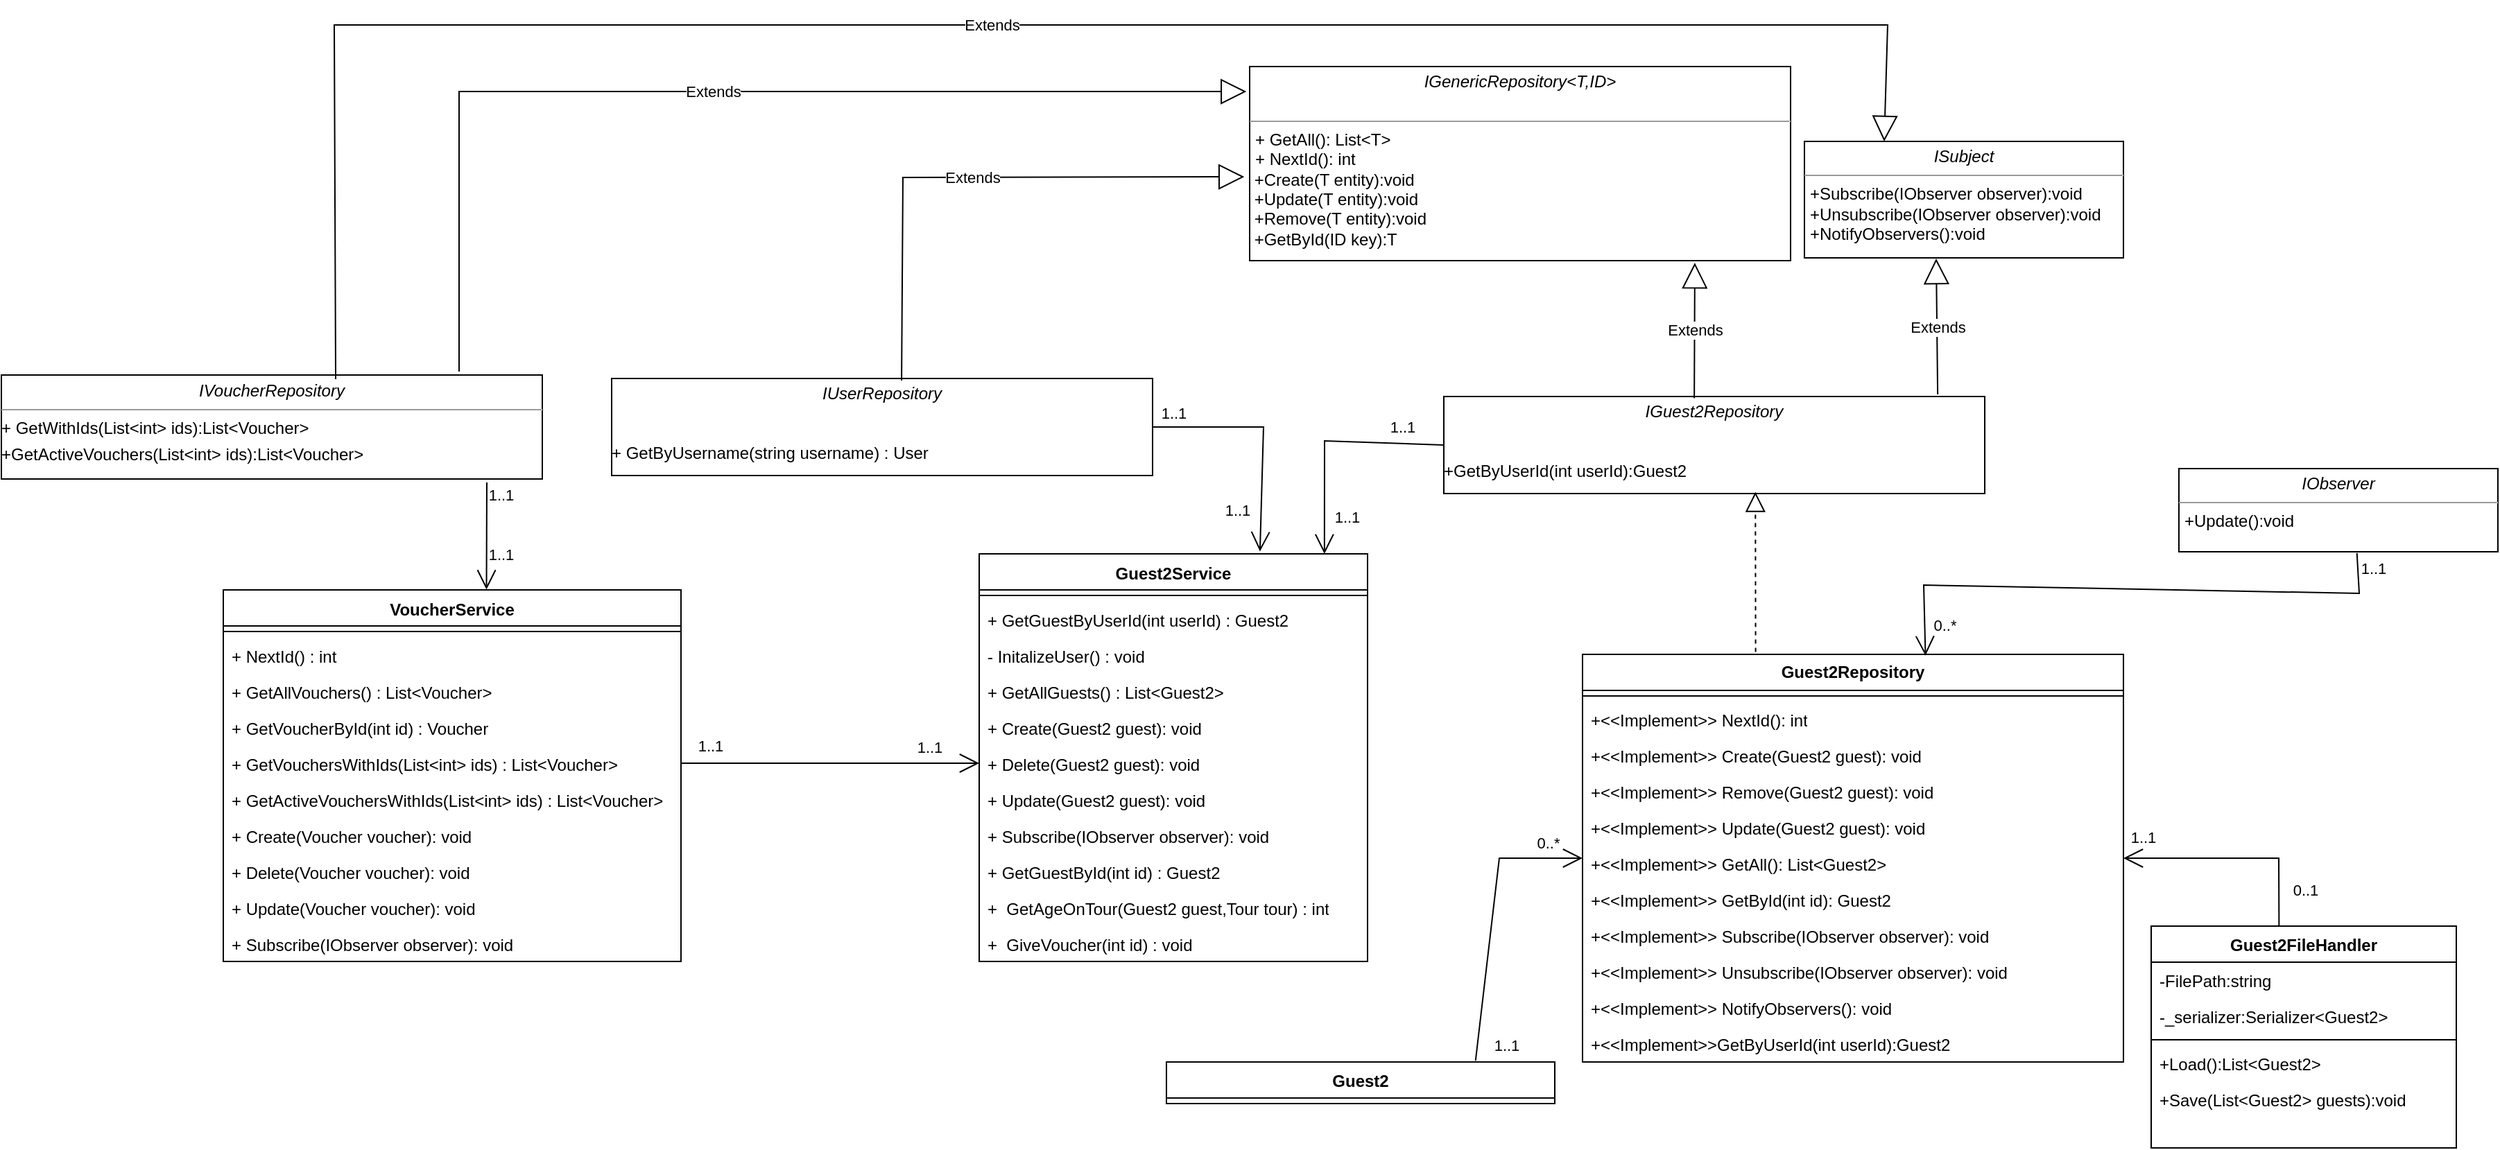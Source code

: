 <mxfile version="21.3.2" type="device">
  <diagram name="Page-1" id="KgGsKjUi9GzEMI_1FsNG">
    <mxGraphModel dx="420" dy="854" grid="1" gridSize="10" guides="1" tooltips="1" connect="1" arrows="1" fold="1" page="1" pageScale="1" pageWidth="850" pageHeight="1100" math="0" shadow="0">
      <root>
        <mxCell id="0" />
        <mxCell id="1" parent="0" />
        <mxCell id="D3T9nn6vkKpE7vzR0iQW-1" value="&lt;p style=&quot;margin:0px;margin-top:4px;text-align:center;&quot;&gt;&lt;i&gt;IGenericRepository&amp;lt;T,ID&amp;gt;&lt;/i&gt;&lt;/p&gt;&lt;p style=&quot;margin:0px;margin-left:4px;&quot;&gt;&lt;br&gt;&lt;/p&gt;&lt;hr size=&quot;1&quot;&gt;&lt;p style=&quot;margin:0px;margin-left:4px;&quot;&gt;+ GetAll(): List&amp;lt;T&amp;gt;&lt;br&gt;+ NextId(): int&lt;/p&gt;&amp;nbsp;+Create(T entity):void&lt;br&gt;&amp;nbsp;+Update(T entity):void&lt;br&gt;&amp;nbsp;+Remove(T entity):void&lt;br&gt;&amp;nbsp;+GetById(ID key):T" style="verticalAlign=top;align=left;overflow=fill;fontSize=12;fontFamily=Helvetica;html=1;whiteSpace=wrap;" parent="1" vertex="1">
          <mxGeometry x="3170" y="290" width="390" height="140" as="geometry" />
        </mxCell>
        <mxCell id="D3T9nn6vkKpE7vzR0iQW-2" value="&lt;p style=&quot;margin:0px;margin-top:4px;text-align:center;&quot;&gt;&lt;i&gt;IGuest2Repository&lt;/i&gt;&lt;/p&gt;&lt;p style=&quot;margin:0px;margin-left:4px;&quot;&gt;&lt;br&gt;&lt;/p&gt;&lt;p style=&quot;margin:0px;margin-left:4px;&quot;&gt;&lt;br&gt;&lt;/p&gt;+GetByUserId(int userId):Guest2&lt;p style=&quot;margin:0px;margin-left:4px;&quot;&gt;&lt;/p&gt;" style="verticalAlign=top;align=left;overflow=fill;fontSize=12;fontFamily=Helvetica;html=1;whiteSpace=wrap;" parent="1" vertex="1">
          <mxGeometry x="3310" y="528" width="390" height="70" as="geometry" />
        </mxCell>
        <mxCell id="D3T9nn6vkKpE7vzR0iQW-4" value="&lt;p style=&quot;margin:0px;margin-top:4px;text-align:center;&quot;&gt;&lt;i style=&quot;&quot;&gt;ISubject&lt;/i&gt;&lt;/p&gt;&lt;hr size=&quot;1&quot;&gt;&lt;p style=&quot;margin:0px;margin-left:4px;&quot;&gt;+Subscribe(IObserver observer):void&lt;/p&gt;&lt;p style=&quot;margin:0px;margin-left:4px;&quot;&gt;+Unsubscribe(IObserver observer):void&lt;br&gt;&lt;/p&gt;&lt;p style=&quot;margin:0px;margin-left:4px;&quot;&gt;+NotifyObservers():void&lt;br&gt;&lt;/p&gt;" style="verticalAlign=top;align=left;overflow=fill;fontSize=12;fontFamily=Helvetica;html=1;whiteSpace=wrap;" parent="1" vertex="1">
          <mxGeometry x="3570" y="344" width="230" height="84" as="geometry" />
        </mxCell>
        <mxCell id="D3T9nn6vkKpE7vzR0iQW-5" value="&lt;p style=&quot;margin:0px;margin-top:4px;text-align:center;&quot;&gt;&lt;i style=&quot;&quot;&gt;IObserver&lt;/i&gt;&lt;/p&gt;&lt;hr size=&quot;1&quot;&gt;&lt;p style=&quot;margin:0px;margin-left:4px;&quot;&gt;+Update():void&lt;/p&gt;" style="verticalAlign=top;align=left;overflow=fill;fontSize=12;fontFamily=Helvetica;html=1;whiteSpace=wrap;" parent="1" vertex="1">
          <mxGeometry x="3840" y="580" width="230" height="60" as="geometry" />
        </mxCell>
        <mxCell id="D3T9nn6vkKpE7vzR0iQW-7" value="&lt;b&gt;Guest2Repository&lt;/b&gt;" style="swimlane;fontStyle=0;childLayout=stackLayout;horizontal=1;startSize=26;fillColor=none;horizontalStack=0;resizeParent=1;resizeParentMax=0;resizeLast=0;collapsible=1;marginBottom=0;whiteSpace=wrap;html=1;labelBackgroundColor=none;" parent="1" vertex="1">
          <mxGeometry x="3410" y="714" width="390" height="294" as="geometry">
            <mxRectangle x="2350" y="580" width="280" height="30" as="alternateBounds" />
          </mxGeometry>
        </mxCell>
        <mxCell id="D3T9nn6vkKpE7vzR0iQW-8" value="" style="line;strokeWidth=1;fillColor=none;align=left;verticalAlign=middle;spacingTop=-1;spacingLeft=3;spacingRight=3;rotatable=0;labelPosition=right;points=[];portConstraint=eastwest;strokeColor=inherit;" parent="D3T9nn6vkKpE7vzR0iQW-7" vertex="1">
          <mxGeometry y="26" width="390" height="8" as="geometry" />
        </mxCell>
        <mxCell id="D3T9nn6vkKpE7vzR0iQW-9" value="+&amp;lt;&amp;lt;Implement&amp;gt;&amp;gt; NextId(): int" style="text;strokeColor=none;fillColor=none;align=left;verticalAlign=top;spacingLeft=4;spacingRight=4;overflow=hidden;rotatable=0;points=[[0,0.5],[1,0.5]];portConstraint=eastwest;whiteSpace=wrap;html=1;labelBackgroundColor=none;" parent="D3T9nn6vkKpE7vzR0iQW-7" vertex="1">
          <mxGeometry y="34" width="390" height="26" as="geometry" />
        </mxCell>
        <mxCell id="D3T9nn6vkKpE7vzR0iQW-10" value="+&amp;lt;&amp;lt;Implement&amp;gt;&amp;gt; Create(Guest2 guest): void" style="text;strokeColor=none;fillColor=none;align=left;verticalAlign=top;spacingLeft=4;spacingRight=4;overflow=hidden;rotatable=0;points=[[0,0.5],[1,0.5]];portConstraint=eastwest;whiteSpace=wrap;html=1;labelBackgroundColor=none;" parent="D3T9nn6vkKpE7vzR0iQW-7" vertex="1">
          <mxGeometry y="60" width="390" height="26" as="geometry" />
        </mxCell>
        <mxCell id="D3T9nn6vkKpE7vzR0iQW-11" value="+&amp;lt;&amp;lt;Implement&amp;gt;&amp;gt; Remove(Guest2 guest): void" style="text;strokeColor=none;fillColor=none;align=left;verticalAlign=top;spacingLeft=4;spacingRight=4;overflow=hidden;rotatable=0;points=[[0,0.5],[1,0.5]];portConstraint=eastwest;whiteSpace=wrap;html=1;labelBackgroundColor=none;" parent="D3T9nn6vkKpE7vzR0iQW-7" vertex="1">
          <mxGeometry y="86" width="390" height="26" as="geometry" />
        </mxCell>
        <mxCell id="D3T9nn6vkKpE7vzR0iQW-12" value="+&amp;lt;&amp;lt;Implement&amp;gt;&amp;gt; Update(Guest2 guest): void" style="text;strokeColor=none;fillColor=none;align=left;verticalAlign=top;spacingLeft=4;spacingRight=4;overflow=hidden;rotatable=0;points=[[0,0.5],[1,0.5]];portConstraint=eastwest;whiteSpace=wrap;html=1;labelBackgroundColor=none;" parent="D3T9nn6vkKpE7vzR0iQW-7" vertex="1">
          <mxGeometry y="112" width="390" height="26" as="geometry" />
        </mxCell>
        <mxCell id="D3T9nn6vkKpE7vzR0iQW-13" value="+&amp;lt;&amp;lt;Implement&amp;gt;&amp;gt; GetAll(): List&amp;lt;Guest2&amp;gt;" style="text;strokeColor=none;fillColor=none;align=left;verticalAlign=top;spacingLeft=4;spacingRight=4;overflow=hidden;rotatable=0;points=[[0,0.5],[1,0.5]];portConstraint=eastwest;whiteSpace=wrap;html=1;labelBackgroundColor=none;" parent="D3T9nn6vkKpE7vzR0iQW-7" vertex="1">
          <mxGeometry y="138" width="390" height="26" as="geometry" />
        </mxCell>
        <mxCell id="D3T9nn6vkKpE7vzR0iQW-14" value="+&amp;lt;&amp;lt;Implement&amp;gt;&amp;gt; GetById(int id): Guest2" style="text;strokeColor=none;fillColor=none;align=left;verticalAlign=top;spacingLeft=4;spacingRight=4;overflow=hidden;rotatable=0;points=[[0,0.5],[1,0.5]];portConstraint=eastwest;whiteSpace=wrap;html=1;labelBackgroundColor=none;" parent="D3T9nn6vkKpE7vzR0iQW-7" vertex="1">
          <mxGeometry y="164" width="390" height="26" as="geometry" />
        </mxCell>
        <mxCell id="D3T9nn6vkKpE7vzR0iQW-15" value="+&amp;lt;&amp;lt;Implement&amp;gt;&amp;gt; Subscribe(IObserver observer): void" style="text;strokeColor=none;fillColor=none;align=left;verticalAlign=top;spacingLeft=4;spacingRight=4;overflow=hidden;rotatable=0;points=[[0,0.5],[1,0.5]];portConstraint=eastwest;whiteSpace=wrap;html=1;labelBackgroundColor=none;" parent="D3T9nn6vkKpE7vzR0iQW-7" vertex="1">
          <mxGeometry y="190" width="390" height="26" as="geometry" />
        </mxCell>
        <mxCell id="D3T9nn6vkKpE7vzR0iQW-16" value="+&amp;lt;&amp;lt;Implement&amp;gt;&amp;gt; Unsubscribe(IObserver observer): void" style="text;strokeColor=none;fillColor=none;align=left;verticalAlign=top;spacingLeft=4;spacingRight=4;overflow=hidden;rotatable=0;points=[[0,0.5],[1,0.5]];portConstraint=eastwest;whiteSpace=wrap;html=1;labelBackgroundColor=none;" parent="D3T9nn6vkKpE7vzR0iQW-7" vertex="1">
          <mxGeometry y="216" width="390" height="26" as="geometry" />
        </mxCell>
        <mxCell id="D3T9nn6vkKpE7vzR0iQW-17" value="+&amp;lt;&amp;lt;Implement&amp;gt;&amp;gt; NotifyObservers(): void&lt;br&gt;" style="text;strokeColor=none;fillColor=none;align=left;verticalAlign=top;spacingLeft=4;spacingRight=4;overflow=hidden;rotatable=0;points=[[0,0.5],[1,0.5]];portConstraint=eastwest;whiteSpace=wrap;html=1;labelBackgroundColor=none;" parent="D3T9nn6vkKpE7vzR0iQW-7" vertex="1">
          <mxGeometry y="242" width="390" height="26" as="geometry" />
        </mxCell>
        <mxCell id="D3T9nn6vkKpE7vzR0iQW-18" value="+&amp;lt;&amp;lt;Implement&amp;gt;&amp;gt;GetByUserId(int userId):Guest2" style="text;strokeColor=none;fillColor=none;align=left;verticalAlign=top;spacingLeft=4;spacingRight=4;overflow=hidden;rotatable=0;points=[[0,0.5],[1,0.5]];portConstraint=eastwest;whiteSpace=wrap;html=1;labelBackgroundColor=none;" parent="D3T9nn6vkKpE7vzR0iQW-7" vertex="1">
          <mxGeometry y="268" width="390" height="26" as="geometry" />
        </mxCell>
        <mxCell id="D3T9nn6vkKpE7vzR0iQW-20" value="Guest2FileHandler" style="swimlane;fontStyle=1;align=center;verticalAlign=top;childLayout=stackLayout;horizontal=1;startSize=26;horizontalStack=0;resizeParent=1;resizeLast=0;collapsible=1;marginBottom=0;rounded=0;shadow=0;strokeWidth=1;labelBackgroundColor=none;" parent="1" vertex="1">
          <mxGeometry x="3820" y="910" width="220" height="160" as="geometry">
            <mxRectangle x="1800" y="40" width="280" height="26" as="alternateBounds" />
          </mxGeometry>
        </mxCell>
        <mxCell id="D3T9nn6vkKpE7vzR0iQW-21" value="-FilePath:string" style="text;align=left;verticalAlign=top;spacingLeft=4;spacingRight=4;overflow=hidden;rotatable=0;points=[[0,0.5],[1,0.5]];portConstraint=eastwest;labelBackgroundColor=none;" parent="D3T9nn6vkKpE7vzR0iQW-20" vertex="1">
          <mxGeometry y="26" width="220" height="26" as="geometry" />
        </mxCell>
        <mxCell id="D3T9nn6vkKpE7vzR0iQW-22" value="-_serializer:Serializer&lt;Guest2&gt;" style="text;align=left;verticalAlign=top;spacingLeft=4;spacingRight=4;overflow=hidden;rotatable=0;points=[[0,0.5],[1,0.5]];portConstraint=eastwest;labelBackgroundColor=none;" parent="D3T9nn6vkKpE7vzR0iQW-20" vertex="1">
          <mxGeometry y="52" width="220" height="26" as="geometry" />
        </mxCell>
        <mxCell id="D3T9nn6vkKpE7vzR0iQW-23" value="" style="line;html=1;strokeWidth=1;align=left;verticalAlign=middle;spacingTop=-1;spacingLeft=3;spacingRight=3;rotatable=0;labelPosition=right;points=[];portConstraint=eastwest;labelBackgroundColor=none;" parent="D3T9nn6vkKpE7vzR0iQW-20" vertex="1">
          <mxGeometry y="78" width="220" height="8" as="geometry" />
        </mxCell>
        <mxCell id="D3T9nn6vkKpE7vzR0iQW-24" value="+Load():List&amp;lt;Guest2&amp;gt;&amp;nbsp;" style="text;strokeColor=none;fillColor=none;align=left;verticalAlign=top;spacingLeft=4;spacingRight=4;overflow=hidden;rotatable=0;points=[[0,0.5],[1,0.5]];portConstraint=eastwest;whiteSpace=wrap;html=1;" parent="D3T9nn6vkKpE7vzR0iQW-20" vertex="1">
          <mxGeometry y="86" width="220" height="26" as="geometry" />
        </mxCell>
        <mxCell id="D3T9nn6vkKpE7vzR0iQW-25" value="+Save(List&amp;lt;Guest2&amp;gt; guests):void" style="text;strokeColor=none;fillColor=none;align=left;verticalAlign=top;spacingLeft=4;spacingRight=4;overflow=hidden;rotatable=0;points=[[0,0.5],[1,0.5]];portConstraint=eastwest;whiteSpace=wrap;html=1;" parent="D3T9nn6vkKpE7vzR0iQW-20" vertex="1">
          <mxGeometry y="112" width="220" height="26" as="geometry" />
        </mxCell>
        <mxCell id="D3T9nn6vkKpE7vzR0iQW-26" value="" style="endArrow=open;endFill=1;endSize=12;html=1;rounded=0;entryX=1;entryY=0.5;entryDx=0;entryDy=0;exitX=0.419;exitY=0.001;exitDx=0;exitDy=0;exitPerimeter=0;" parent="1" source="D3T9nn6vkKpE7vzR0iQW-20" target="D3T9nn6vkKpE7vzR0iQW-7" edge="1">
          <mxGeometry width="160" relative="1" as="geometry">
            <mxPoint x="3730" y="844" as="sourcePoint" />
            <mxPoint x="3890" y="844" as="targetPoint" />
            <Array as="points">
              <mxPoint x="3912" y="861" />
            </Array>
          </mxGeometry>
        </mxCell>
        <mxCell id="D3T9nn6vkKpE7vzR0iQW-27" value="1..1" style="edgeLabel;html=1;align=center;verticalAlign=middle;resizable=0;points=[];" parent="D3T9nn6vkKpE7vzR0iQW-26" vertex="1" connectable="0">
          <mxGeometry x="0.824" y="-1" relative="1" as="geometry">
            <mxPoint y="-14" as="offset" />
          </mxGeometry>
        </mxCell>
        <mxCell id="D3T9nn6vkKpE7vzR0iQW-28" value="0..1" style="edgeLabel;html=1;align=center;verticalAlign=middle;resizable=0;points=[];" parent="D3T9nn6vkKpE7vzR0iQW-26" vertex="1" connectable="0">
          <mxGeometry x="-0.869" y="-2" relative="1" as="geometry">
            <mxPoint x="17" y="-16" as="offset" />
          </mxGeometry>
        </mxCell>
        <mxCell id="D3T9nn6vkKpE7vzR0iQW-29" value="" style="endArrow=open;endFill=1;endSize=12;html=1;rounded=0;entryX=0.634;entryY=0.003;entryDx=0;entryDy=0;entryPerimeter=0;exitX=0.558;exitY=1.016;exitDx=0;exitDy=0;exitPerimeter=0;" parent="1" source="D3T9nn6vkKpE7vzR0iQW-5" target="D3T9nn6vkKpE7vzR0iQW-7" edge="1">
          <mxGeometry width="160" relative="1" as="geometry">
            <mxPoint x="3940" y="774" as="sourcePoint" />
            <mxPoint x="4100" y="774" as="targetPoint" />
            <Array as="points">
              <mxPoint x="3970" y="670" />
              <mxPoint x="3656" y="664" />
            </Array>
          </mxGeometry>
        </mxCell>
        <mxCell id="D3T9nn6vkKpE7vzR0iQW-30" value="0..*" style="edgeLabel;html=1;align=center;verticalAlign=middle;resizable=0;points=[];" parent="D3T9nn6vkKpE7vzR0iQW-29" vertex="1" connectable="0">
          <mxGeometry x="0.888" y="-1" relative="1" as="geometry">
            <mxPoint x="15" as="offset" />
          </mxGeometry>
        </mxCell>
        <mxCell id="D3T9nn6vkKpE7vzR0iQW-31" value="1..1" style="edgeLabel;html=1;align=center;verticalAlign=middle;resizable=0;points=[];" parent="D3T9nn6vkKpE7vzR0iQW-29" vertex="1" connectable="0">
          <mxGeometry x="-0.944" y="-3" relative="1" as="geometry">
            <mxPoint x="14" as="offset" />
          </mxGeometry>
        </mxCell>
        <mxCell id="D3T9nn6vkKpE7vzR0iQW-32" value="Guest2" style="swimlane;fontStyle=1;align=center;verticalAlign=top;childLayout=stackLayout;horizontal=1;startSize=26;horizontalStack=0;resizeParent=1;resizeParentMax=0;resizeLast=0;collapsible=1;marginBottom=0;whiteSpace=wrap;html=1;" parent="1" vertex="1" collapsed="1">
          <mxGeometry x="3110" y="1008" width="280" height="30" as="geometry">
            <mxRectangle x="2480" y="870" width="280" height="268" as="alternateBounds" />
          </mxGeometry>
        </mxCell>
        <mxCell id="D3T9nn6vkKpE7vzR0iQW-33" value="+ Id: int" style="text;strokeColor=none;fillColor=none;align=left;verticalAlign=top;spacingLeft=4;spacingRight=4;overflow=hidden;rotatable=0;points=[[0,0.5],[1,0.5]];portConstraint=eastwest;whiteSpace=wrap;html=1;" parent="D3T9nn6vkKpE7vzR0iQW-32" vertex="1">
          <mxGeometry y="26" width="280" height="26" as="geometry" />
        </mxCell>
        <mxCell id="D3T9nn6vkKpE7vzR0iQW-34" value="+ Name: string" style="text;strokeColor=none;fillColor=none;align=left;verticalAlign=top;spacingLeft=4;spacingRight=4;overflow=hidden;rotatable=0;points=[[0,0.5],[1,0.5]];portConstraint=eastwest;whiteSpace=wrap;html=1;" parent="D3T9nn6vkKpE7vzR0iQW-32" vertex="1">
          <mxGeometry y="52" width="280" height="26" as="geometry" />
        </mxCell>
        <mxCell id="D3T9nn6vkKpE7vzR0iQW-35" value="+ Surname: string" style="text;strokeColor=none;fillColor=none;align=left;verticalAlign=top;spacingLeft=4;spacingRight=4;overflow=hidden;rotatable=0;points=[[0,0.5],[1,0.5]];portConstraint=eastwest;whiteSpace=wrap;html=1;" parent="D3T9nn6vkKpE7vzR0iQW-32" vertex="1">
          <mxGeometry y="78" width="280" height="26" as="geometry" />
        </mxCell>
        <mxCell id="D3T9nn6vkKpE7vzR0iQW-36" value="+ Adress: string" style="text;strokeColor=none;fillColor=none;align=left;verticalAlign=top;spacingLeft=4;spacingRight=4;overflow=hidden;rotatable=0;points=[[0,0.5],[1,0.5]];portConstraint=eastwest;whiteSpace=wrap;html=1;" parent="D3T9nn6vkKpE7vzR0iQW-32" vertex="1">
          <mxGeometry y="104" width="280" height="26" as="geometry" />
        </mxCell>
        <mxCell id="D3T9nn6vkKpE7vzR0iQW-37" value="+ Email: string" style="text;strokeColor=none;fillColor=none;align=left;verticalAlign=top;spacingLeft=4;spacingRight=4;overflow=hidden;rotatable=0;points=[[0,0.5],[1,0.5]];portConstraint=eastwest;whiteSpace=wrap;html=1;" parent="D3T9nn6vkKpE7vzR0iQW-32" vertex="1">
          <mxGeometry y="130" width="280" height="26" as="geometry" />
        </mxCell>
        <mxCell id="D3T9nn6vkKpE7vzR0iQW-38" value="+ BirthDate: DateTime" style="text;strokeColor=none;fillColor=none;align=left;verticalAlign=top;spacingLeft=4;spacingRight=4;overflow=hidden;rotatable=0;points=[[0,0.5],[1,0.5]];portConstraint=eastwest;whiteSpace=wrap;html=1;" parent="D3T9nn6vkKpE7vzR0iQW-32" vertex="1">
          <mxGeometry y="156" width="280" height="26" as="geometry" />
        </mxCell>
        <mxCell id="D3T9nn6vkKpE7vzR0iQW-39" value="+ PhoneNumber: string" style="text;strokeColor=none;fillColor=none;align=left;verticalAlign=top;spacingLeft=4;spacingRight=4;overflow=hidden;rotatable=0;points=[[0,0.5],[1,0.5]];portConstraint=eastwest;whiteSpace=wrap;html=1;" parent="D3T9nn6vkKpE7vzR0iQW-32" vertex="1">
          <mxGeometry y="182" width="280" height="26" as="geometry" />
        </mxCell>
        <mxCell id="D3T9nn6vkKpE7vzR0iQW-40" value="" style="line;strokeWidth=1;fillColor=none;align=left;verticalAlign=middle;spacingTop=-1;spacingLeft=3;spacingRight=3;rotatable=0;labelPosition=right;points=[];portConstraint=eastwest;strokeColor=inherit;" parent="D3T9nn6vkKpE7vzR0iQW-32" vertex="1">
          <mxGeometry y="208" width="280" height="8" as="geometry" />
        </mxCell>
        <mxCell id="D3T9nn6vkKpE7vzR0iQW-41" value="+&amp;lt;&amp;lt;Implement&amp;gt;&amp;gt;&amp;nbsp;ToCSV(): string[]" style="text;strokeColor=none;fillColor=none;align=left;verticalAlign=top;spacingLeft=4;spacingRight=4;overflow=hidden;rotatable=0;points=[[0,0.5],[1,0.5]];portConstraint=eastwest;whiteSpace=wrap;html=1;" parent="D3T9nn6vkKpE7vzR0iQW-32" vertex="1">
          <mxGeometry y="216" width="280" height="26" as="geometry" />
        </mxCell>
        <mxCell id="D3T9nn6vkKpE7vzR0iQW-42" value="+&amp;lt;&amp;lt;Implement&amp;gt;&amp;gt;&amp;nbsp;FromCSV(string[] values): void" style="text;strokeColor=none;fillColor=none;align=left;verticalAlign=top;spacingLeft=4;spacingRight=4;overflow=hidden;rotatable=0;points=[[0,0.5],[1,0.5]];portConstraint=eastwest;whiteSpace=wrap;html=1;" parent="D3T9nn6vkKpE7vzR0iQW-32" vertex="1">
          <mxGeometry y="242" width="280" height="26" as="geometry" />
        </mxCell>
        <mxCell id="D3T9nn6vkKpE7vzR0iQW-43" value="" style="endArrow=open;endFill=1;endSize=12;html=1;rounded=0;entryX=0;entryY=0.5;entryDx=0;entryDy=0;exitX=0.796;exitY=-0.033;exitDx=0;exitDy=0;exitPerimeter=0;" parent="1" source="D3T9nn6vkKpE7vzR0iQW-32" target="D3T9nn6vkKpE7vzR0iQW-7" edge="1">
          <mxGeometry width="160" relative="1" as="geometry">
            <mxPoint x="3220" y="958" as="sourcePoint" />
            <mxPoint x="3410" y="887" as="targetPoint" />
            <Array as="points">
              <mxPoint x="3350" y="861" />
            </Array>
          </mxGeometry>
        </mxCell>
        <mxCell id="D3T9nn6vkKpE7vzR0iQW-44" value="0..*" style="edgeLabel;html=1;align=center;verticalAlign=middle;resizable=0;points=[];" parent="D3T9nn6vkKpE7vzR0iQW-43" vertex="1" connectable="0">
          <mxGeometry x="0.76" relative="1" as="geometry">
            <mxPoint y="-11" as="offset" />
          </mxGeometry>
        </mxCell>
        <mxCell id="D3T9nn6vkKpE7vzR0iQW-45" value="1..1" style="edgeLabel;html=1;align=center;verticalAlign=middle;resizable=0;points=[];" parent="D3T9nn6vkKpE7vzR0iQW-43" vertex="1" connectable="0">
          <mxGeometry x="-0.872" y="1" relative="1" as="geometry">
            <mxPoint x="21" y="2" as="offset" />
          </mxGeometry>
        </mxCell>
        <mxCell id="D3T9nn6vkKpE7vzR0iQW-46" value="Guest2Service" style="swimlane;fontStyle=1;align=center;verticalAlign=top;childLayout=stackLayout;horizontal=1;startSize=26;horizontalStack=0;resizeParent=1;resizeParentMax=0;resizeLast=0;collapsible=1;marginBottom=0;whiteSpace=wrap;html=1;" parent="1" vertex="1">
          <mxGeometry x="2975" y="641.5" width="280" height="294" as="geometry" />
        </mxCell>
        <mxCell id="D3T9nn6vkKpE7vzR0iQW-48" value="" style="line;strokeWidth=1;fillColor=none;align=left;verticalAlign=middle;spacingTop=-1;spacingLeft=3;spacingRight=3;rotatable=0;labelPosition=right;points=[];portConstraint=eastwest;strokeColor=inherit;" parent="D3T9nn6vkKpE7vzR0iQW-46" vertex="1">
          <mxGeometry y="26" width="280" height="8" as="geometry" />
        </mxCell>
        <mxCell id="D3T9nn6vkKpE7vzR0iQW-49" value="+&amp;nbsp;GetGuestByUserId(int userId) : Guest2" style="text;strokeColor=none;fillColor=none;align=left;verticalAlign=top;spacingLeft=4;spacingRight=4;overflow=hidden;rotatable=0;points=[[0,0.5],[1,0.5]];portConstraint=eastwest;whiteSpace=wrap;html=1;" parent="D3T9nn6vkKpE7vzR0iQW-46" vertex="1">
          <mxGeometry y="34" width="280" height="26" as="geometry" />
        </mxCell>
        <mxCell id="D3T9nn6vkKpE7vzR0iQW-51" value="- InitalizeUser() : void" style="text;strokeColor=none;fillColor=none;align=left;verticalAlign=top;spacingLeft=4;spacingRight=4;overflow=hidden;rotatable=0;points=[[0,0.5],[1,0.5]];portConstraint=eastwest;whiteSpace=wrap;html=1;" parent="D3T9nn6vkKpE7vzR0iQW-46" vertex="1">
          <mxGeometry y="60" width="280" height="26" as="geometry" />
        </mxCell>
        <mxCell id="D3T9nn6vkKpE7vzR0iQW-52" value="+&amp;nbsp;GetAllGuests() : List&amp;lt;Guest2&amp;gt;" style="text;strokeColor=none;fillColor=none;align=left;verticalAlign=top;spacingLeft=4;spacingRight=4;overflow=hidden;rotatable=0;points=[[0,0.5],[1,0.5]];portConstraint=eastwest;whiteSpace=wrap;html=1;" parent="D3T9nn6vkKpE7vzR0iQW-46" vertex="1">
          <mxGeometry y="86" width="280" height="26" as="geometry" />
        </mxCell>
        <mxCell id="D3T9nn6vkKpE7vzR0iQW-53" value="+ Create(Guest2 guest): void" style="text;strokeColor=none;fillColor=none;align=left;verticalAlign=top;spacingLeft=4;spacingRight=4;overflow=hidden;rotatable=0;points=[[0,0.5],[1,0.5]];portConstraint=eastwest;whiteSpace=wrap;html=1;" parent="D3T9nn6vkKpE7vzR0iQW-46" vertex="1">
          <mxGeometry y="112" width="280" height="26" as="geometry" />
        </mxCell>
        <mxCell id="D3T9nn6vkKpE7vzR0iQW-54" value="+ Delete(Guest2 guest): void" style="text;strokeColor=none;fillColor=none;align=left;verticalAlign=top;spacingLeft=4;spacingRight=4;overflow=hidden;rotatable=0;points=[[0,0.5],[1,0.5]];portConstraint=eastwest;whiteSpace=wrap;html=1;" parent="D3T9nn6vkKpE7vzR0iQW-46" vertex="1">
          <mxGeometry y="138" width="280" height="26" as="geometry" />
        </mxCell>
        <mxCell id="D3T9nn6vkKpE7vzR0iQW-55" value="+ Update(Guest2 guest): void" style="text;strokeColor=none;fillColor=none;align=left;verticalAlign=top;spacingLeft=4;spacingRight=4;overflow=hidden;rotatable=0;points=[[0,0.5],[1,0.5]];portConstraint=eastwest;whiteSpace=wrap;html=1;" parent="D3T9nn6vkKpE7vzR0iQW-46" vertex="1">
          <mxGeometry y="164" width="280" height="26" as="geometry" />
        </mxCell>
        <mxCell id="D3T9nn6vkKpE7vzR0iQW-56" value="+ Subscribe(IObserver observer): void" style="text;strokeColor=none;fillColor=none;align=left;verticalAlign=top;spacingLeft=4;spacingRight=4;overflow=hidden;rotatable=0;points=[[0,0.5],[1,0.5]];portConstraint=eastwest;whiteSpace=wrap;html=1;" parent="D3T9nn6vkKpE7vzR0iQW-46" vertex="1">
          <mxGeometry y="190" width="280" height="26" as="geometry" />
        </mxCell>
        <mxCell id="D3T9nn6vkKpE7vzR0iQW-57" value="+&amp;nbsp;GetGuestById(int id) : Guest2" style="text;strokeColor=none;fillColor=none;align=left;verticalAlign=top;spacingLeft=4;spacingRight=4;overflow=hidden;rotatable=0;points=[[0,0.5],[1,0.5]];portConstraint=eastwest;whiteSpace=wrap;html=1;" parent="D3T9nn6vkKpE7vzR0iQW-46" vertex="1">
          <mxGeometry y="216" width="280" height="26" as="geometry" />
        </mxCell>
        <mxCell id="D3T9nn6vkKpE7vzR0iQW-58" value="+&amp;nbsp;&amp;nbsp;GetAgeOnTour(Guest2 guest,Tour tour) : int" style="text;strokeColor=none;fillColor=none;align=left;verticalAlign=top;spacingLeft=4;spacingRight=4;overflow=hidden;rotatable=0;points=[[0,0.5],[1,0.5]];portConstraint=eastwest;whiteSpace=wrap;html=1;" parent="D3T9nn6vkKpE7vzR0iQW-46" vertex="1">
          <mxGeometry y="242" width="280" height="26" as="geometry" />
        </mxCell>
        <mxCell id="D3T9nn6vkKpE7vzR0iQW-59" value="+&amp;nbsp;&amp;nbsp;GiveVoucher(int id) : void" style="text;strokeColor=none;fillColor=none;align=left;verticalAlign=top;spacingLeft=4;spacingRight=4;overflow=hidden;rotatable=0;points=[[0,0.5],[1,0.5]];portConstraint=eastwest;whiteSpace=wrap;html=1;" parent="D3T9nn6vkKpE7vzR0iQW-46" vertex="1">
          <mxGeometry y="268" width="280" height="26" as="geometry" />
        </mxCell>
        <mxCell id="D3T9nn6vkKpE7vzR0iQW-118" value="&lt;p style=&quot;margin:0px;margin-top:4px;text-align:center;&quot;&gt;&lt;i&gt;IUserRepository&lt;/i&gt;&lt;/p&gt;&lt;p style=&quot;margin:0px;margin-left:4px;&quot;&gt;&lt;br&gt;&lt;/p&gt;&lt;p style=&quot;margin:0px;margin-left:4px;&quot;&gt;&lt;br&gt;&lt;/p&gt;+ GetByUsername(string username) : User&lt;p style=&quot;margin:0px;margin-left:4px;&quot;&gt;&lt;/p&gt;" style="verticalAlign=top;align=left;overflow=fill;fontSize=12;fontFamily=Helvetica;html=1;whiteSpace=wrap;" parent="1" vertex="1">
          <mxGeometry x="2710" y="515" width="390" height="70" as="geometry" />
        </mxCell>
        <mxCell id="D3T9nn6vkKpE7vzR0iQW-121" value="" style="endArrow=open;endFill=1;endSize=12;html=1;rounded=0;entryX=0.889;entryY=0;entryDx=0;entryDy=0;exitX=0;exitY=0.5;exitDx=0;exitDy=0;entryPerimeter=0;" parent="1" source="D3T9nn6vkKpE7vzR0iQW-2" target="D3T9nn6vkKpE7vzR0iQW-46" edge="1">
          <mxGeometry width="160" relative="1" as="geometry">
            <mxPoint x="3150" y="650" as="sourcePoint" />
            <mxPoint x="3310" y="650" as="targetPoint" />
            <Array as="points">
              <mxPoint x="3224" y="560" />
            </Array>
          </mxGeometry>
        </mxCell>
        <mxCell id="VCtJCVB4vepcHLoG-WH_-5" value="1..1" style="edgeLabel;html=1;align=center;verticalAlign=middle;resizable=0;points=[];" vertex="1" connectable="0" parent="D3T9nn6vkKpE7vzR0iQW-121">
          <mxGeometry x="-0.7" y="1" relative="1" as="geometry">
            <mxPoint x="-5" y="-13" as="offset" />
          </mxGeometry>
        </mxCell>
        <mxCell id="VCtJCVB4vepcHLoG-WH_-6" value="1..1" style="edgeLabel;html=1;align=center;verticalAlign=middle;resizable=0;points=[];" vertex="1" connectable="0" parent="D3T9nn6vkKpE7vzR0iQW-121">
          <mxGeometry x="0.678" y="1" relative="1" as="geometry">
            <mxPoint x="15" as="offset" />
          </mxGeometry>
        </mxCell>
        <mxCell id="D3T9nn6vkKpE7vzR0iQW-122" value="" style="endArrow=open;endFill=1;endSize=12;html=1;rounded=0;exitX=1;exitY=0.5;exitDx=0;exitDy=0;entryX=0.723;entryY=-0.006;entryDx=0;entryDy=0;entryPerimeter=0;" parent="1" source="D3T9nn6vkKpE7vzR0iQW-118" target="D3T9nn6vkKpE7vzR0iQW-46" edge="1">
          <mxGeometry width="160" relative="1" as="geometry">
            <mxPoint x="3150" y="650" as="sourcePoint" />
            <mxPoint x="3310" y="650" as="targetPoint" />
            <Array as="points">
              <mxPoint x="3180" y="550" />
            </Array>
          </mxGeometry>
        </mxCell>
        <mxCell id="VCtJCVB4vepcHLoG-WH_-3" value="1..1" style="edgeLabel;html=1;align=center;verticalAlign=middle;resizable=0;points=[];" vertex="1" connectable="0" parent="D3T9nn6vkKpE7vzR0iQW-122">
          <mxGeometry x="-0.776" y="1" relative="1" as="geometry">
            <mxPoint x="-4" y="-9" as="offset" />
          </mxGeometry>
        </mxCell>
        <mxCell id="VCtJCVB4vepcHLoG-WH_-4" value="1..1" style="edgeLabel;html=1;align=center;verticalAlign=middle;resizable=0;points=[];" vertex="1" connectable="0" parent="D3T9nn6vkKpE7vzR0iQW-122">
          <mxGeometry x="0.596" y="-4" relative="1" as="geometry">
            <mxPoint x="-14" y="4" as="offset" />
          </mxGeometry>
        </mxCell>
        <mxCell id="D3T9nn6vkKpE7vzR0iQW-123" value="VoucherService" style="swimlane;fontStyle=1;align=center;verticalAlign=top;childLayout=stackLayout;horizontal=1;startSize=26;horizontalStack=0;resizeParent=1;resizeParentMax=0;resizeLast=0;collapsible=1;marginBottom=0;whiteSpace=wrap;html=1;" parent="1" vertex="1">
          <mxGeometry x="2430" y="667.5" width="330" height="268" as="geometry" />
        </mxCell>
        <mxCell id="D3T9nn6vkKpE7vzR0iQW-124" value="" style="line;strokeWidth=1;fillColor=none;align=left;verticalAlign=middle;spacingTop=-1;spacingLeft=3;spacingRight=3;rotatable=0;labelPosition=right;points=[];portConstraint=eastwest;strokeColor=inherit;" parent="D3T9nn6vkKpE7vzR0iQW-123" vertex="1">
          <mxGeometry y="26" width="330" height="8" as="geometry" />
        </mxCell>
        <mxCell id="D3T9nn6vkKpE7vzR0iQW-126" value="+ NextId() : int" style="text;strokeColor=none;fillColor=none;align=left;verticalAlign=top;spacingLeft=4;spacingRight=4;overflow=hidden;rotatable=0;points=[[0,0.5],[1,0.5]];portConstraint=eastwest;whiteSpace=wrap;html=1;" parent="D3T9nn6vkKpE7vzR0iQW-123" vertex="1">
          <mxGeometry y="34" width="330" height="26" as="geometry" />
        </mxCell>
        <mxCell id="D3T9nn6vkKpE7vzR0iQW-128" value="+&amp;nbsp;GetAllVouchers() : List&amp;lt;Voucher&amp;gt;" style="text;strokeColor=none;fillColor=none;align=left;verticalAlign=top;spacingLeft=4;spacingRight=4;overflow=hidden;rotatable=0;points=[[0,0.5],[1,0.5]];portConstraint=eastwest;whiteSpace=wrap;html=1;" parent="D3T9nn6vkKpE7vzR0iQW-123" vertex="1">
          <mxGeometry y="60" width="330" height="26" as="geometry" />
        </mxCell>
        <mxCell id="D3T9nn6vkKpE7vzR0iQW-136" value="+&amp;nbsp;GetVoucherById(int id) : Voucher" style="text;strokeColor=none;fillColor=none;align=left;verticalAlign=top;spacingLeft=4;spacingRight=4;overflow=hidden;rotatable=0;points=[[0,0.5],[1,0.5]];portConstraint=eastwest;whiteSpace=wrap;html=1;" parent="D3T9nn6vkKpE7vzR0iQW-123" vertex="1">
          <mxGeometry y="86" width="330" height="26" as="geometry" />
        </mxCell>
        <mxCell id="D3T9nn6vkKpE7vzR0iQW-129" value="+ GetVouchersWithIds(List&amp;lt;int&amp;gt; ids) : List&amp;lt;Voucher&amp;gt;" style="text;strokeColor=none;fillColor=none;align=left;verticalAlign=top;spacingLeft=4;spacingRight=4;overflow=hidden;rotatable=0;points=[[0,0.5],[1,0.5]];portConstraint=eastwest;whiteSpace=wrap;html=1;" parent="D3T9nn6vkKpE7vzR0iQW-123" vertex="1">
          <mxGeometry y="112" width="330" height="26" as="geometry" />
        </mxCell>
        <mxCell id="D3T9nn6vkKpE7vzR0iQW-138" value="+ GetActiveVouchersWithIds(List&amp;lt;int&amp;gt; ids) : List&amp;lt;Voucher&amp;gt;" style="text;strokeColor=none;fillColor=none;align=left;verticalAlign=top;spacingLeft=4;spacingRight=4;overflow=hidden;rotatable=0;points=[[0,0.5],[1,0.5]];portConstraint=eastwest;whiteSpace=wrap;html=1;" parent="D3T9nn6vkKpE7vzR0iQW-123" vertex="1">
          <mxGeometry y="138" width="330" height="26" as="geometry" />
        </mxCell>
        <mxCell id="D3T9nn6vkKpE7vzR0iQW-137" value="+ Create(Voucher voucher): void" style="text;strokeColor=none;fillColor=none;align=left;verticalAlign=top;spacingLeft=4;spacingRight=4;overflow=hidden;rotatable=0;points=[[0,0.5],[1,0.5]];portConstraint=eastwest;whiteSpace=wrap;html=1;" parent="D3T9nn6vkKpE7vzR0iQW-123" vertex="1">
          <mxGeometry y="164" width="330" height="26" as="geometry" />
        </mxCell>
        <mxCell id="D3T9nn6vkKpE7vzR0iQW-130" value="+ Delete(Voucher voucher): void" style="text;strokeColor=none;fillColor=none;align=left;verticalAlign=top;spacingLeft=4;spacingRight=4;overflow=hidden;rotatable=0;points=[[0,0.5],[1,0.5]];portConstraint=eastwest;whiteSpace=wrap;html=1;" parent="D3T9nn6vkKpE7vzR0iQW-123" vertex="1">
          <mxGeometry y="190" width="330" height="26" as="geometry" />
        </mxCell>
        <mxCell id="D3T9nn6vkKpE7vzR0iQW-131" value="+ Update(Voucher voucher): void" style="text;strokeColor=none;fillColor=none;align=left;verticalAlign=top;spacingLeft=4;spacingRight=4;overflow=hidden;rotatable=0;points=[[0,0.5],[1,0.5]];portConstraint=eastwest;whiteSpace=wrap;html=1;" parent="D3T9nn6vkKpE7vzR0iQW-123" vertex="1">
          <mxGeometry y="216" width="330" height="26" as="geometry" />
        </mxCell>
        <mxCell id="D3T9nn6vkKpE7vzR0iQW-132" value="+ Subscribe(IObserver observer): void" style="text;strokeColor=none;fillColor=none;align=left;verticalAlign=top;spacingLeft=4;spacingRight=4;overflow=hidden;rotatable=0;points=[[0,0.5],[1,0.5]];portConstraint=eastwest;whiteSpace=wrap;html=1;" parent="D3T9nn6vkKpE7vzR0iQW-123" vertex="1">
          <mxGeometry y="242" width="330" height="26" as="geometry" />
        </mxCell>
        <mxCell id="D3T9nn6vkKpE7vzR0iQW-141" value="&lt;p style=&quot;margin: 4px 0px 0px;&quot;&gt;&lt;/p&gt;&lt;div style=&quot;text-align: center;&quot;&gt;&lt;i style=&quot;border-color: var(--border-color);&quot;&gt;IVoucherRepository&lt;/i&gt;&lt;br&gt;&lt;/div&gt;&lt;hr size=&quot;1&quot;&gt;&lt;p style=&quot;border-color: var(--border-color); margin: 4px 0px 0px;&quot;&gt;&lt;span style=&quot;background-color: initial;&quot;&gt;+ GetWithIds(List&amp;lt;int&amp;gt; ids):List&amp;lt;Voucher&amp;gt;&lt;/span&gt;&lt;br&gt;&lt;/p&gt;&lt;p style=&quot;border-color: var(--border-color); margin: 4px 0px 0px;&quot;&gt;+&lt;span style=&quot;&quot;&gt;GetActiveVouchers&lt;/span&gt;(List&amp;lt;int&amp;gt; ids&lt;span style=&quot;background-color: initial;&quot;&gt;):List&amp;lt;Voucher&amp;gt;&lt;/span&gt;&lt;/p&gt;&lt;p style=&quot;border-color: var(--border-color); margin: 4px 0px 0px;&quot;&gt;&lt;br&gt;&lt;/p&gt;&lt;p style=&quot;border-color: var(--border-color); margin: 4px 0px 0px;&quot;&gt;&lt;br&gt;&lt;/p&gt;&lt;p style=&quot;border-color: var(--border-color); margin: 4px 0px 0px;&quot;&gt;&lt;br&gt;&lt;/p&gt;&lt;p style=&quot;margin:0px;margin-left:4px;&quot;&gt;&lt;span style=&quot;&quot;&gt;&lt;span style=&quot;&quot;&gt;&amp;nbsp;&amp;nbsp;&amp;nbsp;&amp;nbsp;&lt;/span&gt;&lt;/span&gt;&lt;span style=&quot;&quot;&gt;&lt;span style=&quot;&quot;&gt;&amp;nbsp;&amp;nbsp;&amp;nbsp;&amp;nbsp;&lt;/span&gt;&lt;/span&gt;&lt;span style=&quot;&quot;&gt;&lt;span style=&quot;&quot;&gt;&amp;nbsp;&amp;nbsp;&amp;nbsp;&amp;nbsp;&lt;/span&gt;&lt;/span&gt;&amp;nbsp;&lt;br&gt;&lt;/p&gt;" style="verticalAlign=top;align=left;overflow=fill;fontSize=12;fontFamily=Helvetica;html=1;whiteSpace=wrap;" parent="1" vertex="1">
          <mxGeometry x="2270" y="512.5" width="390" height="75" as="geometry" />
        </mxCell>
        <mxCell id="D3T9nn6vkKpE7vzR0iQW-161" value="" style="endArrow=open;endFill=1;endSize=12;html=1;rounded=0;entryX=0.575;entryY=-0.001;entryDx=0;entryDy=0;entryPerimeter=0;" parent="1" target="D3T9nn6vkKpE7vzR0iQW-123" edge="1">
          <mxGeometry width="160" relative="1" as="geometry">
            <mxPoint x="2620" y="590" as="sourcePoint" />
            <mxPoint x="2840" y="650" as="targetPoint" />
          </mxGeometry>
        </mxCell>
        <mxCell id="VCtJCVB4vepcHLoG-WH_-1" value="1..1" style="edgeLabel;html=1;align=center;verticalAlign=middle;resizable=0;points=[];" vertex="1" connectable="0" parent="D3T9nn6vkKpE7vzR0iQW-161">
          <mxGeometry x="-0.602" y="2" relative="1" as="geometry">
            <mxPoint x="8" y="-7" as="offset" />
          </mxGeometry>
        </mxCell>
        <mxCell id="VCtJCVB4vepcHLoG-WH_-2" value="1..1" style="edgeLabel;html=1;align=center;verticalAlign=middle;resizable=0;points=[];" vertex="1" connectable="0" parent="D3T9nn6vkKpE7vzR0iQW-161">
          <mxGeometry x="0.348" y="-2" relative="1" as="geometry">
            <mxPoint x="12" as="offset" />
          </mxGeometry>
        </mxCell>
        <mxCell id="D3T9nn6vkKpE7vzR0iQW-162" value="" style="endArrow=open;endFill=1;endSize=12;html=1;rounded=0;exitX=1;exitY=0.5;exitDx=0;exitDy=0;entryX=0;entryY=0.5;entryDx=0;entryDy=0;" parent="1" source="D3T9nn6vkKpE7vzR0iQW-129" target="D3T9nn6vkKpE7vzR0iQW-54" edge="1">
          <mxGeometry width="160" relative="1" as="geometry">
            <mxPoint x="2680" y="650" as="sourcePoint" />
            <mxPoint x="2840" y="650" as="targetPoint" />
          </mxGeometry>
        </mxCell>
        <mxCell id="VCtJCVB4vepcHLoG-WH_-7" value="1..1" style="edgeLabel;html=1;align=center;verticalAlign=middle;resizable=0;points=[];" vertex="1" connectable="0" parent="D3T9nn6vkKpE7vzR0iQW-162">
          <mxGeometry x="-0.791" y="2" relative="1" as="geometry">
            <mxPoint x="-2" y="-11" as="offset" />
          </mxGeometry>
        </mxCell>
        <mxCell id="VCtJCVB4vepcHLoG-WH_-8" value="1..1" style="edgeLabel;html=1;align=center;verticalAlign=middle;resizable=0;points=[];" vertex="1" connectable="0" parent="D3T9nn6vkKpE7vzR0iQW-162">
          <mxGeometry x="0.666" y="2" relative="1" as="geometry">
            <mxPoint y="-10" as="offset" />
          </mxGeometry>
        </mxCell>
        <mxCell id="D3T9nn6vkKpE7vzR0iQW-164" value="Extends" style="endArrow=block;endSize=16;endFill=0;html=1;rounded=0;entryX=0.413;entryY=1.006;entryDx=0;entryDy=0;entryPerimeter=0;exitX=0.913;exitY=-0.021;exitDx=0;exitDy=0;exitPerimeter=0;" parent="1" source="D3T9nn6vkKpE7vzR0iQW-2" target="D3T9nn6vkKpE7vzR0iQW-4" edge="1">
          <mxGeometry width="160" relative="1" as="geometry">
            <mxPoint x="3270" y="670" as="sourcePoint" />
            <mxPoint x="3430" y="670" as="targetPoint" />
          </mxGeometry>
        </mxCell>
        <mxCell id="D3T9nn6vkKpE7vzR0iQW-165" value="Extends" style="endArrow=block;endSize=16;endFill=0;html=1;rounded=0;entryX=0.823;entryY=1.011;entryDx=0;entryDy=0;entryPerimeter=0;exitX=0.463;exitY=0.017;exitDx=0;exitDy=0;exitPerimeter=0;" parent="1" source="D3T9nn6vkKpE7vzR0iQW-2" target="D3T9nn6vkKpE7vzR0iQW-1" edge="1">
          <mxGeometry width="160" relative="1" as="geometry">
            <mxPoint x="3491" y="520" as="sourcePoint" />
            <mxPoint x="3430" y="670" as="targetPoint" />
          </mxGeometry>
        </mxCell>
        <mxCell id="D3T9nn6vkKpE7vzR0iQW-166" value="" style="endArrow=block;dashed=1;endFill=0;endSize=12;html=1;rounded=0;entryX=0.576;entryY=0.983;entryDx=0;entryDy=0;entryPerimeter=0;exitX=0.32;exitY=-0.006;exitDx=0;exitDy=0;exitPerimeter=0;" parent="1" source="D3T9nn6vkKpE7vzR0iQW-7" target="D3T9nn6vkKpE7vzR0iQW-2" edge="1">
          <mxGeometry width="160" relative="1" as="geometry">
            <mxPoint x="3310" y="630" as="sourcePoint" />
            <mxPoint x="3470" y="630" as="targetPoint" />
          </mxGeometry>
        </mxCell>
        <mxCell id="D3T9nn6vkKpE7vzR0iQW-167" value="Extends" style="endArrow=block;endSize=16;endFill=0;html=1;rounded=0;entryX=-0.01;entryY=0.568;entryDx=0;entryDy=0;entryPerimeter=0;exitX=0.536;exitY=0.021;exitDx=0;exitDy=0;exitPerimeter=0;" parent="1" source="D3T9nn6vkKpE7vzR0iQW-118" target="D3T9nn6vkKpE7vzR0iQW-1" edge="1">
          <mxGeometry width="160" relative="1" as="geometry">
            <mxPoint x="3010" y="540" as="sourcePoint" />
            <mxPoint x="3170" y="540" as="targetPoint" />
            <Array as="points">
              <mxPoint x="2920" y="370" />
            </Array>
          </mxGeometry>
        </mxCell>
        <mxCell id="D3T9nn6vkKpE7vzR0iQW-168" value="Extends" style="endArrow=block;endSize=16;endFill=0;html=1;rounded=0;entryX=-0.006;entryY=0.129;entryDx=0;entryDy=0;entryPerimeter=0;" parent="1" target="D3T9nn6vkKpE7vzR0iQW-1" edge="1">
          <mxGeometry width="160" relative="1" as="geometry">
            <mxPoint x="2600" y="510" as="sourcePoint" />
            <mxPoint x="3130" y="500" as="targetPoint" />
            <Array as="points">
              <mxPoint x="2600" y="308" />
            </Array>
          </mxGeometry>
        </mxCell>
        <mxCell id="D3T9nn6vkKpE7vzR0iQW-169" value="Extends" style="endArrow=block;endSize=16;endFill=0;html=1;rounded=0;entryX=0.25;entryY=0;entryDx=0;entryDy=0;exitX=0.618;exitY=0.04;exitDx=0;exitDy=0;exitPerimeter=0;" parent="1" source="D3T9nn6vkKpE7vzR0iQW-141" target="D3T9nn6vkKpE7vzR0iQW-4" edge="1">
          <mxGeometry width="160" relative="1" as="geometry">
            <mxPoint x="2520" y="450" as="sourcePoint" />
            <mxPoint x="3250" y="520" as="targetPoint" />
            <Array as="points">
              <mxPoint x="2510" y="260" />
              <mxPoint x="3630" y="260" />
            </Array>
          </mxGeometry>
        </mxCell>
      </root>
    </mxGraphModel>
  </diagram>
</mxfile>
